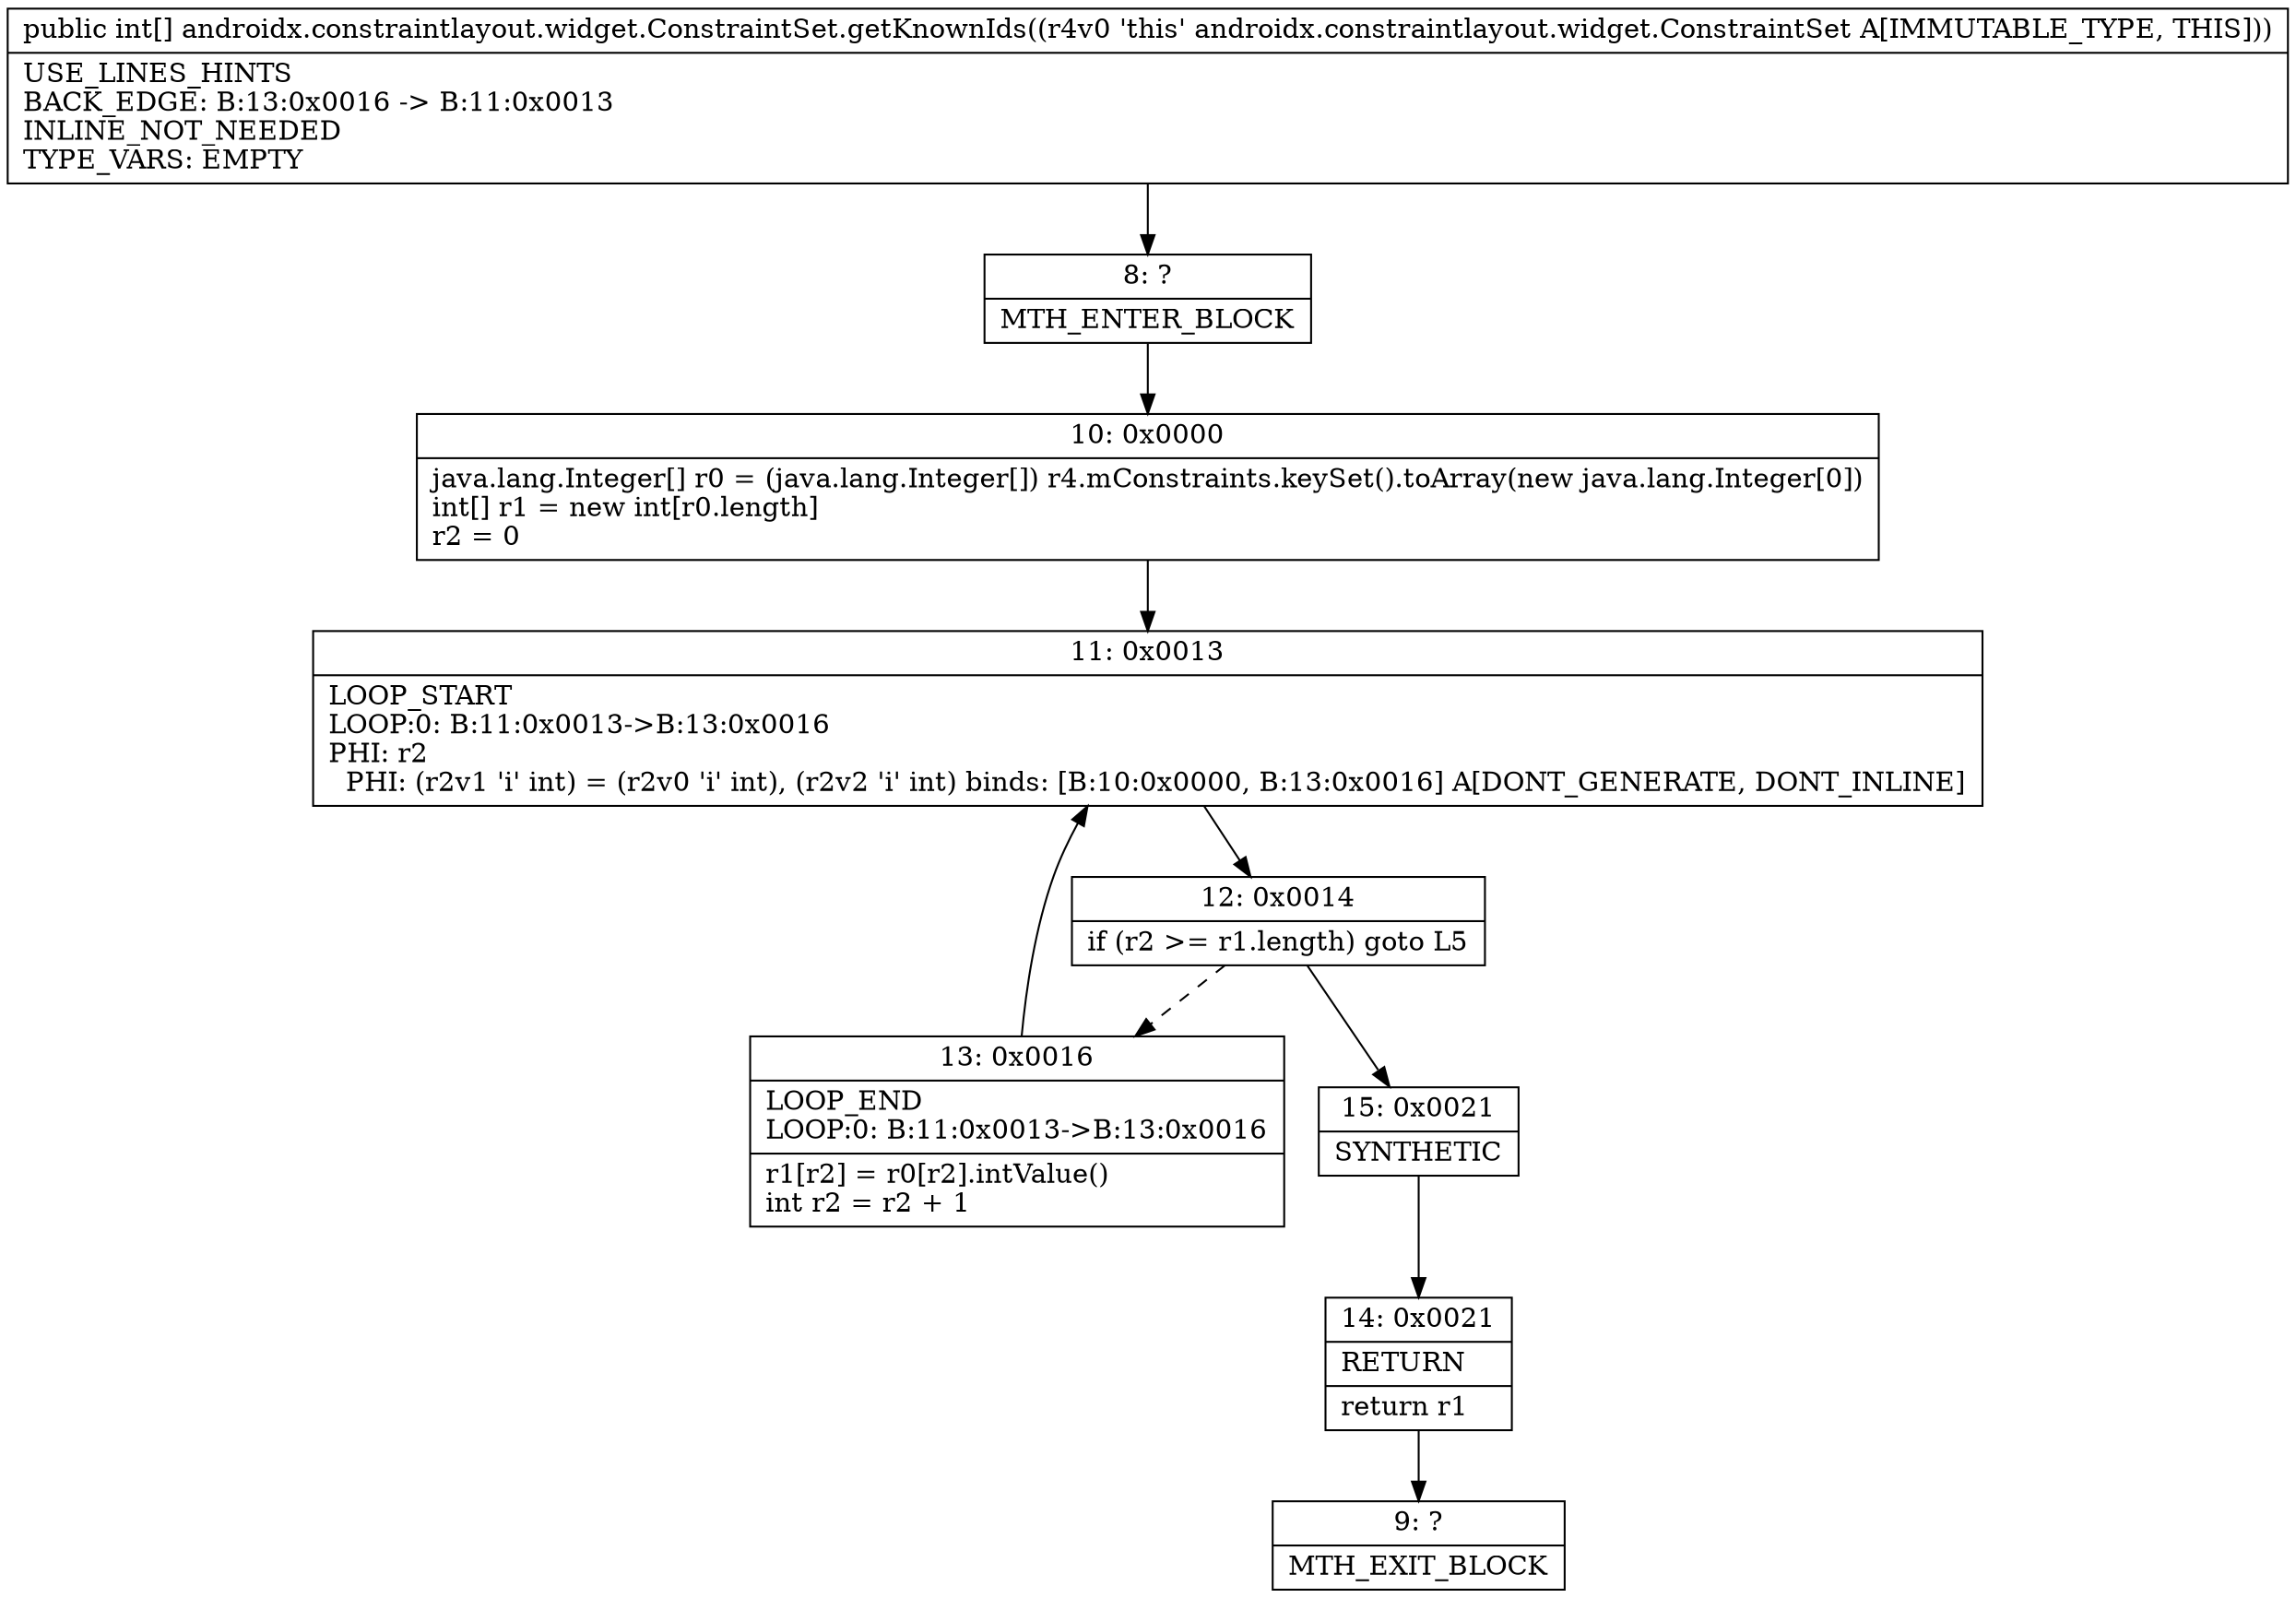 digraph "CFG forandroidx.constraintlayout.widget.ConstraintSet.getKnownIds()[I" {
Node_8 [shape=record,label="{8\:\ ?|MTH_ENTER_BLOCK\l}"];
Node_10 [shape=record,label="{10\:\ 0x0000|java.lang.Integer[] r0 = (java.lang.Integer[]) r4.mConstraints.keySet().toArray(new java.lang.Integer[0])\lint[] r1 = new int[r0.length]\lr2 = 0\l}"];
Node_11 [shape=record,label="{11\:\ 0x0013|LOOP_START\lLOOP:0: B:11:0x0013\-\>B:13:0x0016\lPHI: r2 \l  PHI: (r2v1 'i' int) = (r2v0 'i' int), (r2v2 'i' int) binds: [B:10:0x0000, B:13:0x0016] A[DONT_GENERATE, DONT_INLINE]\l}"];
Node_12 [shape=record,label="{12\:\ 0x0014|if (r2 \>= r1.length) goto L5\l}"];
Node_13 [shape=record,label="{13\:\ 0x0016|LOOP_END\lLOOP:0: B:11:0x0013\-\>B:13:0x0016\l|r1[r2] = r0[r2].intValue()\lint r2 = r2 + 1\l}"];
Node_15 [shape=record,label="{15\:\ 0x0021|SYNTHETIC\l}"];
Node_14 [shape=record,label="{14\:\ 0x0021|RETURN\l|return r1\l}"];
Node_9 [shape=record,label="{9\:\ ?|MTH_EXIT_BLOCK\l}"];
MethodNode[shape=record,label="{public int[] androidx.constraintlayout.widget.ConstraintSet.getKnownIds((r4v0 'this' androidx.constraintlayout.widget.ConstraintSet A[IMMUTABLE_TYPE, THIS]))  | USE_LINES_HINTS\lBACK_EDGE: B:13:0x0016 \-\> B:11:0x0013\lINLINE_NOT_NEEDED\lTYPE_VARS: EMPTY\l}"];
MethodNode -> Node_8;Node_8 -> Node_10;
Node_10 -> Node_11;
Node_11 -> Node_12;
Node_12 -> Node_13[style=dashed];
Node_12 -> Node_15;
Node_13 -> Node_11;
Node_15 -> Node_14;
Node_14 -> Node_9;
}


